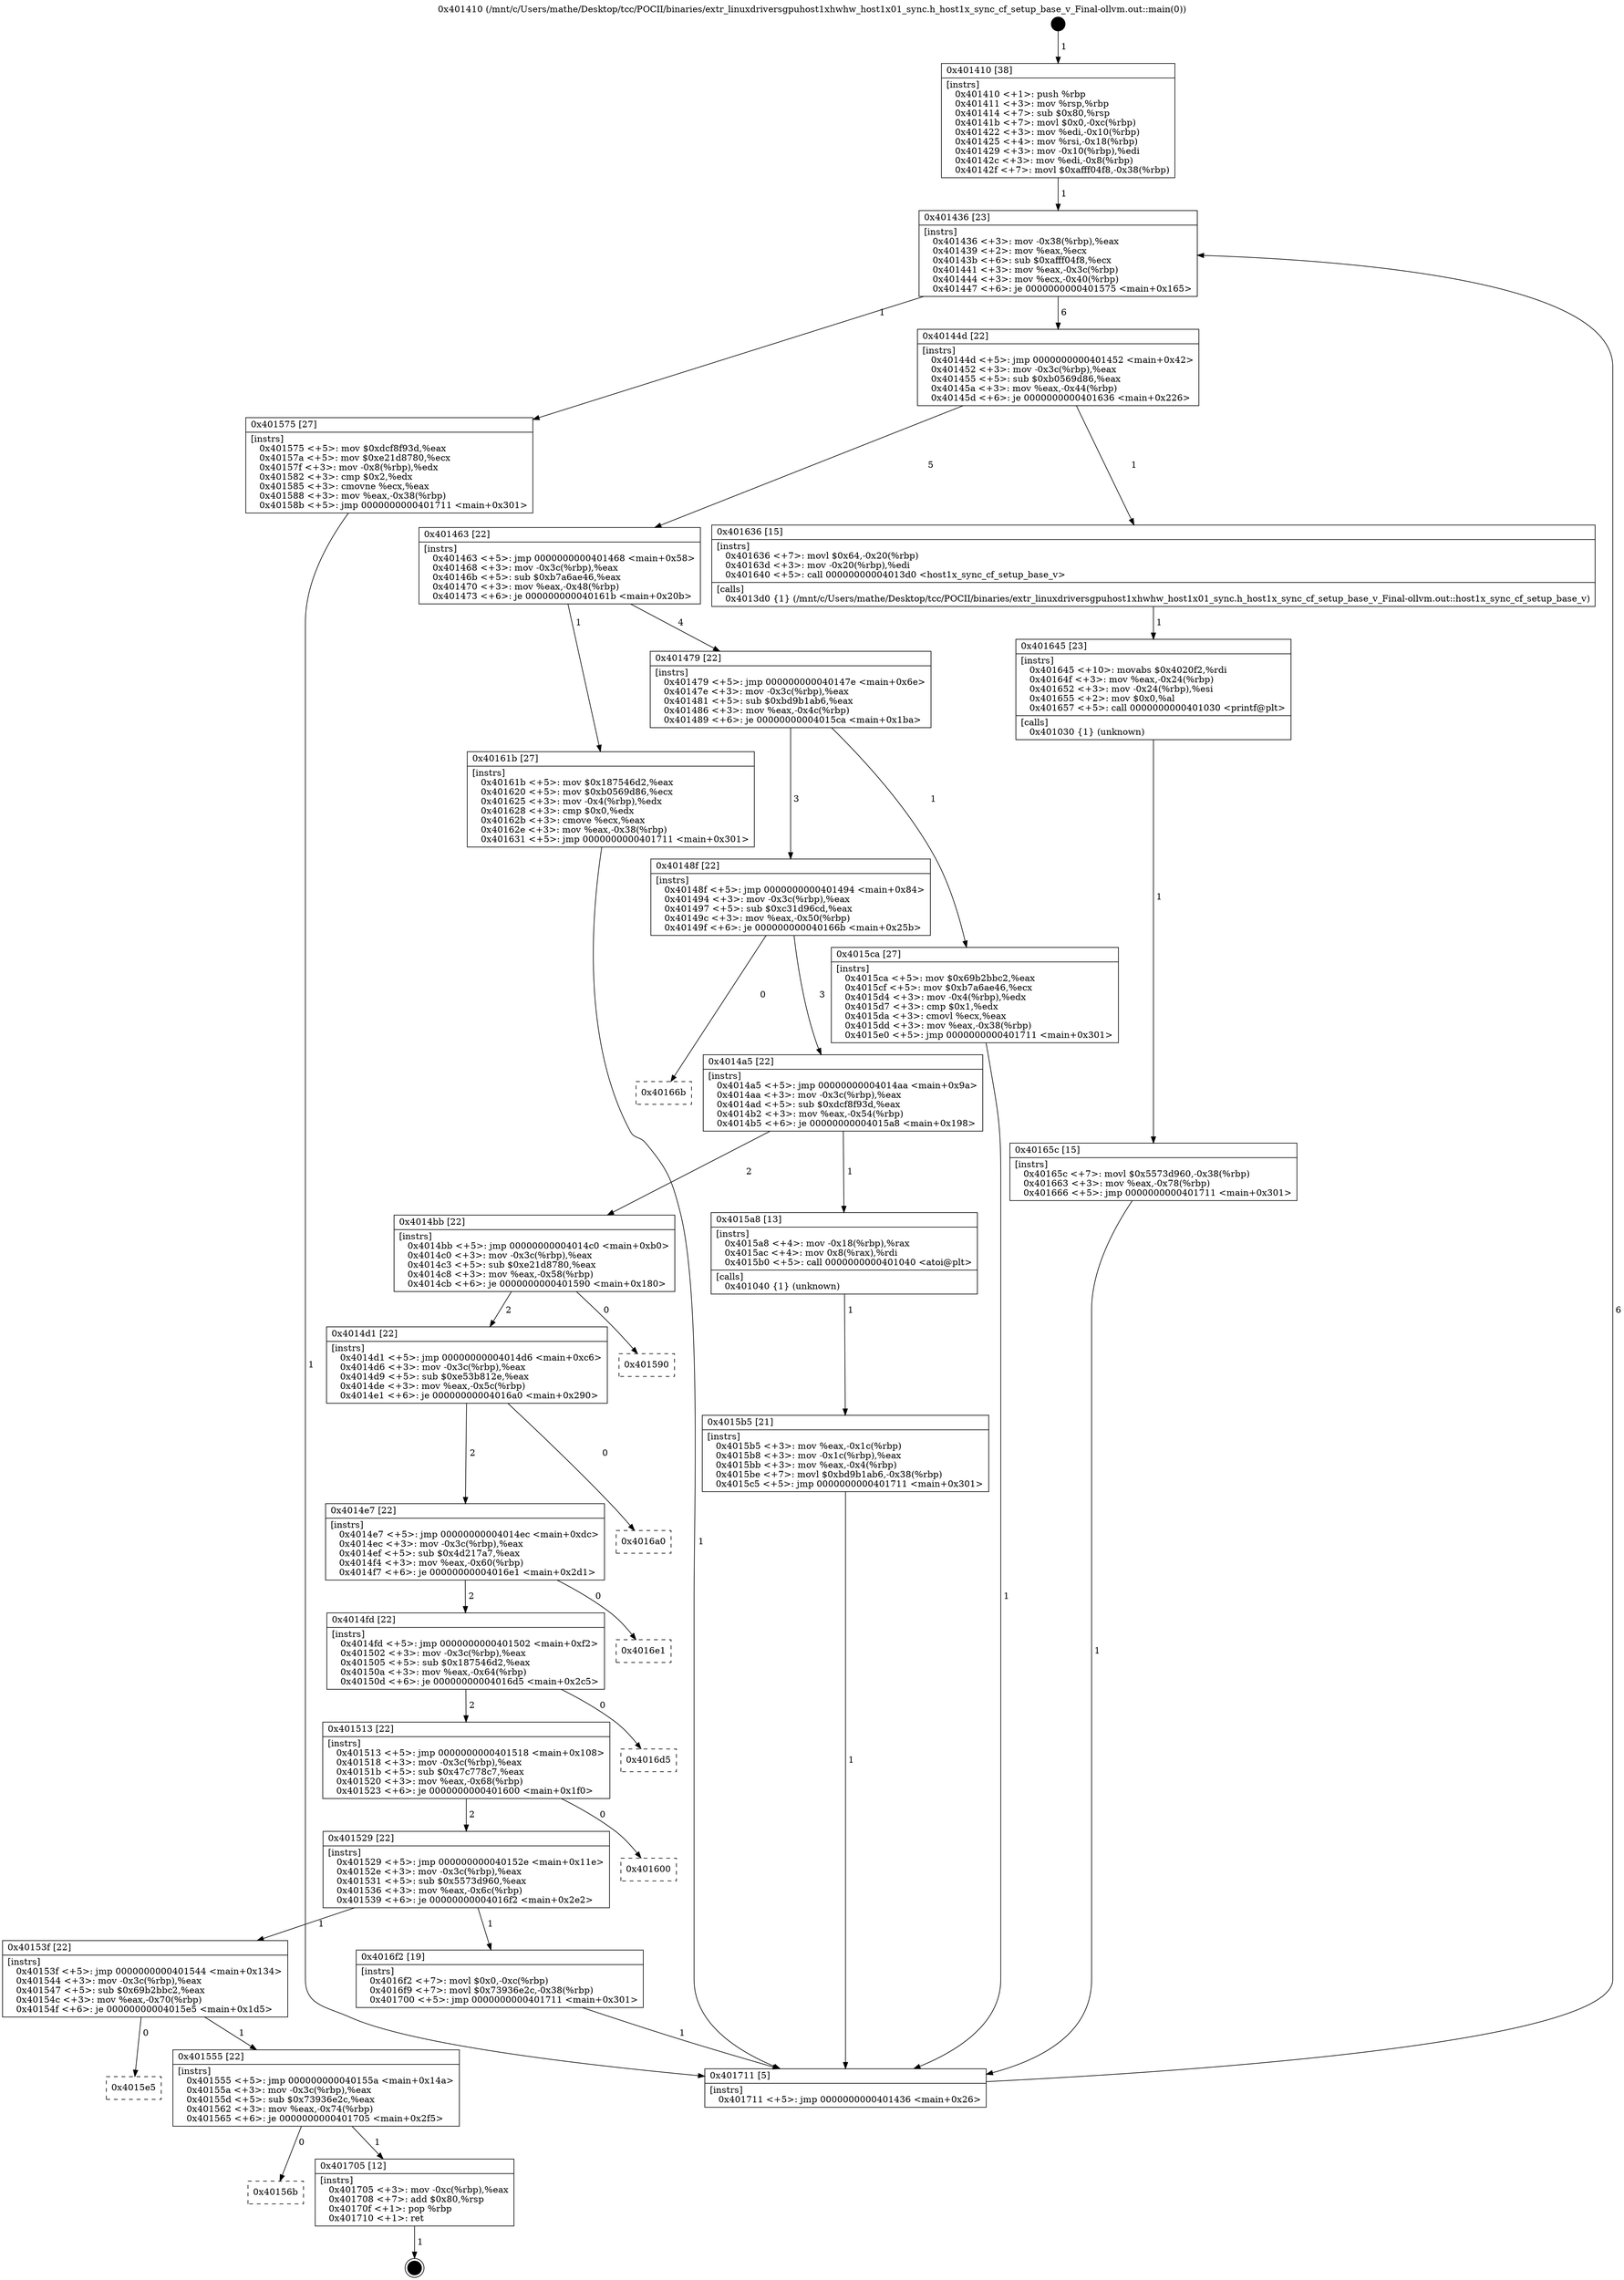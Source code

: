 digraph "0x401410" {
  label = "0x401410 (/mnt/c/Users/mathe/Desktop/tcc/POCII/binaries/extr_linuxdriversgpuhost1xhwhw_host1x01_sync.h_host1x_sync_cf_setup_base_v_Final-ollvm.out::main(0))"
  labelloc = "t"
  node[shape=record]

  Entry [label="",width=0.3,height=0.3,shape=circle,fillcolor=black,style=filled]
  "0x401436" [label="{
     0x401436 [23]\l
     | [instrs]\l
     &nbsp;&nbsp;0x401436 \<+3\>: mov -0x38(%rbp),%eax\l
     &nbsp;&nbsp;0x401439 \<+2\>: mov %eax,%ecx\l
     &nbsp;&nbsp;0x40143b \<+6\>: sub $0xafff04f8,%ecx\l
     &nbsp;&nbsp;0x401441 \<+3\>: mov %eax,-0x3c(%rbp)\l
     &nbsp;&nbsp;0x401444 \<+3\>: mov %ecx,-0x40(%rbp)\l
     &nbsp;&nbsp;0x401447 \<+6\>: je 0000000000401575 \<main+0x165\>\l
  }"]
  "0x401575" [label="{
     0x401575 [27]\l
     | [instrs]\l
     &nbsp;&nbsp;0x401575 \<+5\>: mov $0xdcf8f93d,%eax\l
     &nbsp;&nbsp;0x40157a \<+5\>: mov $0xe21d8780,%ecx\l
     &nbsp;&nbsp;0x40157f \<+3\>: mov -0x8(%rbp),%edx\l
     &nbsp;&nbsp;0x401582 \<+3\>: cmp $0x2,%edx\l
     &nbsp;&nbsp;0x401585 \<+3\>: cmovne %ecx,%eax\l
     &nbsp;&nbsp;0x401588 \<+3\>: mov %eax,-0x38(%rbp)\l
     &nbsp;&nbsp;0x40158b \<+5\>: jmp 0000000000401711 \<main+0x301\>\l
  }"]
  "0x40144d" [label="{
     0x40144d [22]\l
     | [instrs]\l
     &nbsp;&nbsp;0x40144d \<+5\>: jmp 0000000000401452 \<main+0x42\>\l
     &nbsp;&nbsp;0x401452 \<+3\>: mov -0x3c(%rbp),%eax\l
     &nbsp;&nbsp;0x401455 \<+5\>: sub $0xb0569d86,%eax\l
     &nbsp;&nbsp;0x40145a \<+3\>: mov %eax,-0x44(%rbp)\l
     &nbsp;&nbsp;0x40145d \<+6\>: je 0000000000401636 \<main+0x226\>\l
  }"]
  "0x401711" [label="{
     0x401711 [5]\l
     | [instrs]\l
     &nbsp;&nbsp;0x401711 \<+5\>: jmp 0000000000401436 \<main+0x26\>\l
  }"]
  "0x401410" [label="{
     0x401410 [38]\l
     | [instrs]\l
     &nbsp;&nbsp;0x401410 \<+1\>: push %rbp\l
     &nbsp;&nbsp;0x401411 \<+3\>: mov %rsp,%rbp\l
     &nbsp;&nbsp;0x401414 \<+7\>: sub $0x80,%rsp\l
     &nbsp;&nbsp;0x40141b \<+7\>: movl $0x0,-0xc(%rbp)\l
     &nbsp;&nbsp;0x401422 \<+3\>: mov %edi,-0x10(%rbp)\l
     &nbsp;&nbsp;0x401425 \<+4\>: mov %rsi,-0x18(%rbp)\l
     &nbsp;&nbsp;0x401429 \<+3\>: mov -0x10(%rbp),%edi\l
     &nbsp;&nbsp;0x40142c \<+3\>: mov %edi,-0x8(%rbp)\l
     &nbsp;&nbsp;0x40142f \<+7\>: movl $0xafff04f8,-0x38(%rbp)\l
  }"]
  Exit [label="",width=0.3,height=0.3,shape=circle,fillcolor=black,style=filled,peripheries=2]
  "0x401636" [label="{
     0x401636 [15]\l
     | [instrs]\l
     &nbsp;&nbsp;0x401636 \<+7\>: movl $0x64,-0x20(%rbp)\l
     &nbsp;&nbsp;0x40163d \<+3\>: mov -0x20(%rbp),%edi\l
     &nbsp;&nbsp;0x401640 \<+5\>: call 00000000004013d0 \<host1x_sync_cf_setup_base_v\>\l
     | [calls]\l
     &nbsp;&nbsp;0x4013d0 \{1\} (/mnt/c/Users/mathe/Desktop/tcc/POCII/binaries/extr_linuxdriversgpuhost1xhwhw_host1x01_sync.h_host1x_sync_cf_setup_base_v_Final-ollvm.out::host1x_sync_cf_setup_base_v)\l
  }"]
  "0x401463" [label="{
     0x401463 [22]\l
     | [instrs]\l
     &nbsp;&nbsp;0x401463 \<+5\>: jmp 0000000000401468 \<main+0x58\>\l
     &nbsp;&nbsp;0x401468 \<+3\>: mov -0x3c(%rbp),%eax\l
     &nbsp;&nbsp;0x40146b \<+5\>: sub $0xb7a6ae46,%eax\l
     &nbsp;&nbsp;0x401470 \<+3\>: mov %eax,-0x48(%rbp)\l
     &nbsp;&nbsp;0x401473 \<+6\>: je 000000000040161b \<main+0x20b\>\l
  }"]
  "0x40156b" [label="{
     0x40156b\l
  }", style=dashed]
  "0x40161b" [label="{
     0x40161b [27]\l
     | [instrs]\l
     &nbsp;&nbsp;0x40161b \<+5\>: mov $0x187546d2,%eax\l
     &nbsp;&nbsp;0x401620 \<+5\>: mov $0xb0569d86,%ecx\l
     &nbsp;&nbsp;0x401625 \<+3\>: mov -0x4(%rbp),%edx\l
     &nbsp;&nbsp;0x401628 \<+3\>: cmp $0x0,%edx\l
     &nbsp;&nbsp;0x40162b \<+3\>: cmove %ecx,%eax\l
     &nbsp;&nbsp;0x40162e \<+3\>: mov %eax,-0x38(%rbp)\l
     &nbsp;&nbsp;0x401631 \<+5\>: jmp 0000000000401711 \<main+0x301\>\l
  }"]
  "0x401479" [label="{
     0x401479 [22]\l
     | [instrs]\l
     &nbsp;&nbsp;0x401479 \<+5\>: jmp 000000000040147e \<main+0x6e\>\l
     &nbsp;&nbsp;0x40147e \<+3\>: mov -0x3c(%rbp),%eax\l
     &nbsp;&nbsp;0x401481 \<+5\>: sub $0xbd9b1ab6,%eax\l
     &nbsp;&nbsp;0x401486 \<+3\>: mov %eax,-0x4c(%rbp)\l
     &nbsp;&nbsp;0x401489 \<+6\>: je 00000000004015ca \<main+0x1ba\>\l
  }"]
  "0x401705" [label="{
     0x401705 [12]\l
     | [instrs]\l
     &nbsp;&nbsp;0x401705 \<+3\>: mov -0xc(%rbp),%eax\l
     &nbsp;&nbsp;0x401708 \<+7\>: add $0x80,%rsp\l
     &nbsp;&nbsp;0x40170f \<+1\>: pop %rbp\l
     &nbsp;&nbsp;0x401710 \<+1\>: ret\l
  }"]
  "0x4015ca" [label="{
     0x4015ca [27]\l
     | [instrs]\l
     &nbsp;&nbsp;0x4015ca \<+5\>: mov $0x69b2bbc2,%eax\l
     &nbsp;&nbsp;0x4015cf \<+5\>: mov $0xb7a6ae46,%ecx\l
     &nbsp;&nbsp;0x4015d4 \<+3\>: mov -0x4(%rbp),%edx\l
     &nbsp;&nbsp;0x4015d7 \<+3\>: cmp $0x1,%edx\l
     &nbsp;&nbsp;0x4015da \<+3\>: cmovl %ecx,%eax\l
     &nbsp;&nbsp;0x4015dd \<+3\>: mov %eax,-0x38(%rbp)\l
     &nbsp;&nbsp;0x4015e0 \<+5\>: jmp 0000000000401711 \<main+0x301\>\l
  }"]
  "0x40148f" [label="{
     0x40148f [22]\l
     | [instrs]\l
     &nbsp;&nbsp;0x40148f \<+5\>: jmp 0000000000401494 \<main+0x84\>\l
     &nbsp;&nbsp;0x401494 \<+3\>: mov -0x3c(%rbp),%eax\l
     &nbsp;&nbsp;0x401497 \<+5\>: sub $0xc31d96cd,%eax\l
     &nbsp;&nbsp;0x40149c \<+3\>: mov %eax,-0x50(%rbp)\l
     &nbsp;&nbsp;0x40149f \<+6\>: je 000000000040166b \<main+0x25b\>\l
  }"]
  "0x401555" [label="{
     0x401555 [22]\l
     | [instrs]\l
     &nbsp;&nbsp;0x401555 \<+5\>: jmp 000000000040155a \<main+0x14a\>\l
     &nbsp;&nbsp;0x40155a \<+3\>: mov -0x3c(%rbp),%eax\l
     &nbsp;&nbsp;0x40155d \<+5\>: sub $0x73936e2c,%eax\l
     &nbsp;&nbsp;0x401562 \<+3\>: mov %eax,-0x74(%rbp)\l
     &nbsp;&nbsp;0x401565 \<+6\>: je 0000000000401705 \<main+0x2f5\>\l
  }"]
  "0x40166b" [label="{
     0x40166b\l
  }", style=dashed]
  "0x4014a5" [label="{
     0x4014a5 [22]\l
     | [instrs]\l
     &nbsp;&nbsp;0x4014a5 \<+5\>: jmp 00000000004014aa \<main+0x9a\>\l
     &nbsp;&nbsp;0x4014aa \<+3\>: mov -0x3c(%rbp),%eax\l
     &nbsp;&nbsp;0x4014ad \<+5\>: sub $0xdcf8f93d,%eax\l
     &nbsp;&nbsp;0x4014b2 \<+3\>: mov %eax,-0x54(%rbp)\l
     &nbsp;&nbsp;0x4014b5 \<+6\>: je 00000000004015a8 \<main+0x198\>\l
  }"]
  "0x4015e5" [label="{
     0x4015e5\l
  }", style=dashed]
  "0x4015a8" [label="{
     0x4015a8 [13]\l
     | [instrs]\l
     &nbsp;&nbsp;0x4015a8 \<+4\>: mov -0x18(%rbp),%rax\l
     &nbsp;&nbsp;0x4015ac \<+4\>: mov 0x8(%rax),%rdi\l
     &nbsp;&nbsp;0x4015b0 \<+5\>: call 0000000000401040 \<atoi@plt\>\l
     | [calls]\l
     &nbsp;&nbsp;0x401040 \{1\} (unknown)\l
  }"]
  "0x4014bb" [label="{
     0x4014bb [22]\l
     | [instrs]\l
     &nbsp;&nbsp;0x4014bb \<+5\>: jmp 00000000004014c0 \<main+0xb0\>\l
     &nbsp;&nbsp;0x4014c0 \<+3\>: mov -0x3c(%rbp),%eax\l
     &nbsp;&nbsp;0x4014c3 \<+5\>: sub $0xe21d8780,%eax\l
     &nbsp;&nbsp;0x4014c8 \<+3\>: mov %eax,-0x58(%rbp)\l
     &nbsp;&nbsp;0x4014cb \<+6\>: je 0000000000401590 \<main+0x180\>\l
  }"]
  "0x4015b5" [label="{
     0x4015b5 [21]\l
     | [instrs]\l
     &nbsp;&nbsp;0x4015b5 \<+3\>: mov %eax,-0x1c(%rbp)\l
     &nbsp;&nbsp;0x4015b8 \<+3\>: mov -0x1c(%rbp),%eax\l
     &nbsp;&nbsp;0x4015bb \<+3\>: mov %eax,-0x4(%rbp)\l
     &nbsp;&nbsp;0x4015be \<+7\>: movl $0xbd9b1ab6,-0x38(%rbp)\l
     &nbsp;&nbsp;0x4015c5 \<+5\>: jmp 0000000000401711 \<main+0x301\>\l
  }"]
  "0x401645" [label="{
     0x401645 [23]\l
     | [instrs]\l
     &nbsp;&nbsp;0x401645 \<+10\>: movabs $0x4020f2,%rdi\l
     &nbsp;&nbsp;0x40164f \<+3\>: mov %eax,-0x24(%rbp)\l
     &nbsp;&nbsp;0x401652 \<+3\>: mov -0x24(%rbp),%esi\l
     &nbsp;&nbsp;0x401655 \<+2\>: mov $0x0,%al\l
     &nbsp;&nbsp;0x401657 \<+5\>: call 0000000000401030 \<printf@plt\>\l
     | [calls]\l
     &nbsp;&nbsp;0x401030 \{1\} (unknown)\l
  }"]
  "0x40165c" [label="{
     0x40165c [15]\l
     | [instrs]\l
     &nbsp;&nbsp;0x40165c \<+7\>: movl $0x5573d960,-0x38(%rbp)\l
     &nbsp;&nbsp;0x401663 \<+3\>: mov %eax,-0x78(%rbp)\l
     &nbsp;&nbsp;0x401666 \<+5\>: jmp 0000000000401711 \<main+0x301\>\l
  }"]
  "0x40153f" [label="{
     0x40153f [22]\l
     | [instrs]\l
     &nbsp;&nbsp;0x40153f \<+5\>: jmp 0000000000401544 \<main+0x134\>\l
     &nbsp;&nbsp;0x401544 \<+3\>: mov -0x3c(%rbp),%eax\l
     &nbsp;&nbsp;0x401547 \<+5\>: sub $0x69b2bbc2,%eax\l
     &nbsp;&nbsp;0x40154c \<+3\>: mov %eax,-0x70(%rbp)\l
     &nbsp;&nbsp;0x40154f \<+6\>: je 00000000004015e5 \<main+0x1d5\>\l
  }"]
  "0x401590" [label="{
     0x401590\l
  }", style=dashed]
  "0x4014d1" [label="{
     0x4014d1 [22]\l
     | [instrs]\l
     &nbsp;&nbsp;0x4014d1 \<+5\>: jmp 00000000004014d6 \<main+0xc6\>\l
     &nbsp;&nbsp;0x4014d6 \<+3\>: mov -0x3c(%rbp),%eax\l
     &nbsp;&nbsp;0x4014d9 \<+5\>: sub $0xe53b812e,%eax\l
     &nbsp;&nbsp;0x4014de \<+3\>: mov %eax,-0x5c(%rbp)\l
     &nbsp;&nbsp;0x4014e1 \<+6\>: je 00000000004016a0 \<main+0x290\>\l
  }"]
  "0x4016f2" [label="{
     0x4016f2 [19]\l
     | [instrs]\l
     &nbsp;&nbsp;0x4016f2 \<+7\>: movl $0x0,-0xc(%rbp)\l
     &nbsp;&nbsp;0x4016f9 \<+7\>: movl $0x73936e2c,-0x38(%rbp)\l
     &nbsp;&nbsp;0x401700 \<+5\>: jmp 0000000000401711 \<main+0x301\>\l
  }"]
  "0x4016a0" [label="{
     0x4016a0\l
  }", style=dashed]
  "0x4014e7" [label="{
     0x4014e7 [22]\l
     | [instrs]\l
     &nbsp;&nbsp;0x4014e7 \<+5\>: jmp 00000000004014ec \<main+0xdc\>\l
     &nbsp;&nbsp;0x4014ec \<+3\>: mov -0x3c(%rbp),%eax\l
     &nbsp;&nbsp;0x4014ef \<+5\>: sub $0x4d217a7,%eax\l
     &nbsp;&nbsp;0x4014f4 \<+3\>: mov %eax,-0x60(%rbp)\l
     &nbsp;&nbsp;0x4014f7 \<+6\>: je 00000000004016e1 \<main+0x2d1\>\l
  }"]
  "0x401529" [label="{
     0x401529 [22]\l
     | [instrs]\l
     &nbsp;&nbsp;0x401529 \<+5\>: jmp 000000000040152e \<main+0x11e\>\l
     &nbsp;&nbsp;0x40152e \<+3\>: mov -0x3c(%rbp),%eax\l
     &nbsp;&nbsp;0x401531 \<+5\>: sub $0x5573d960,%eax\l
     &nbsp;&nbsp;0x401536 \<+3\>: mov %eax,-0x6c(%rbp)\l
     &nbsp;&nbsp;0x401539 \<+6\>: je 00000000004016f2 \<main+0x2e2\>\l
  }"]
  "0x4016e1" [label="{
     0x4016e1\l
  }", style=dashed]
  "0x4014fd" [label="{
     0x4014fd [22]\l
     | [instrs]\l
     &nbsp;&nbsp;0x4014fd \<+5\>: jmp 0000000000401502 \<main+0xf2\>\l
     &nbsp;&nbsp;0x401502 \<+3\>: mov -0x3c(%rbp),%eax\l
     &nbsp;&nbsp;0x401505 \<+5\>: sub $0x187546d2,%eax\l
     &nbsp;&nbsp;0x40150a \<+3\>: mov %eax,-0x64(%rbp)\l
     &nbsp;&nbsp;0x40150d \<+6\>: je 00000000004016d5 \<main+0x2c5\>\l
  }"]
  "0x401600" [label="{
     0x401600\l
  }", style=dashed]
  "0x4016d5" [label="{
     0x4016d5\l
  }", style=dashed]
  "0x401513" [label="{
     0x401513 [22]\l
     | [instrs]\l
     &nbsp;&nbsp;0x401513 \<+5\>: jmp 0000000000401518 \<main+0x108\>\l
     &nbsp;&nbsp;0x401518 \<+3\>: mov -0x3c(%rbp),%eax\l
     &nbsp;&nbsp;0x40151b \<+5\>: sub $0x47c778c7,%eax\l
     &nbsp;&nbsp;0x401520 \<+3\>: mov %eax,-0x68(%rbp)\l
     &nbsp;&nbsp;0x401523 \<+6\>: je 0000000000401600 \<main+0x1f0\>\l
  }"]
  Entry -> "0x401410" [label=" 1"]
  "0x401436" -> "0x401575" [label=" 1"]
  "0x401436" -> "0x40144d" [label=" 6"]
  "0x401575" -> "0x401711" [label=" 1"]
  "0x401410" -> "0x401436" [label=" 1"]
  "0x401711" -> "0x401436" [label=" 6"]
  "0x401705" -> Exit [label=" 1"]
  "0x40144d" -> "0x401636" [label=" 1"]
  "0x40144d" -> "0x401463" [label=" 5"]
  "0x401555" -> "0x40156b" [label=" 0"]
  "0x401463" -> "0x40161b" [label=" 1"]
  "0x401463" -> "0x401479" [label=" 4"]
  "0x401555" -> "0x401705" [label=" 1"]
  "0x401479" -> "0x4015ca" [label=" 1"]
  "0x401479" -> "0x40148f" [label=" 3"]
  "0x40153f" -> "0x401555" [label=" 1"]
  "0x40148f" -> "0x40166b" [label=" 0"]
  "0x40148f" -> "0x4014a5" [label=" 3"]
  "0x40153f" -> "0x4015e5" [label=" 0"]
  "0x4014a5" -> "0x4015a8" [label=" 1"]
  "0x4014a5" -> "0x4014bb" [label=" 2"]
  "0x4015a8" -> "0x4015b5" [label=" 1"]
  "0x4015b5" -> "0x401711" [label=" 1"]
  "0x4015ca" -> "0x401711" [label=" 1"]
  "0x40161b" -> "0x401711" [label=" 1"]
  "0x401636" -> "0x401645" [label=" 1"]
  "0x401645" -> "0x40165c" [label=" 1"]
  "0x40165c" -> "0x401711" [label=" 1"]
  "0x4016f2" -> "0x401711" [label=" 1"]
  "0x4014bb" -> "0x401590" [label=" 0"]
  "0x4014bb" -> "0x4014d1" [label=" 2"]
  "0x401529" -> "0x40153f" [label=" 1"]
  "0x4014d1" -> "0x4016a0" [label=" 0"]
  "0x4014d1" -> "0x4014e7" [label=" 2"]
  "0x401529" -> "0x4016f2" [label=" 1"]
  "0x4014e7" -> "0x4016e1" [label=" 0"]
  "0x4014e7" -> "0x4014fd" [label=" 2"]
  "0x401513" -> "0x401529" [label=" 2"]
  "0x4014fd" -> "0x4016d5" [label=" 0"]
  "0x4014fd" -> "0x401513" [label=" 2"]
  "0x401513" -> "0x401600" [label=" 0"]
}
